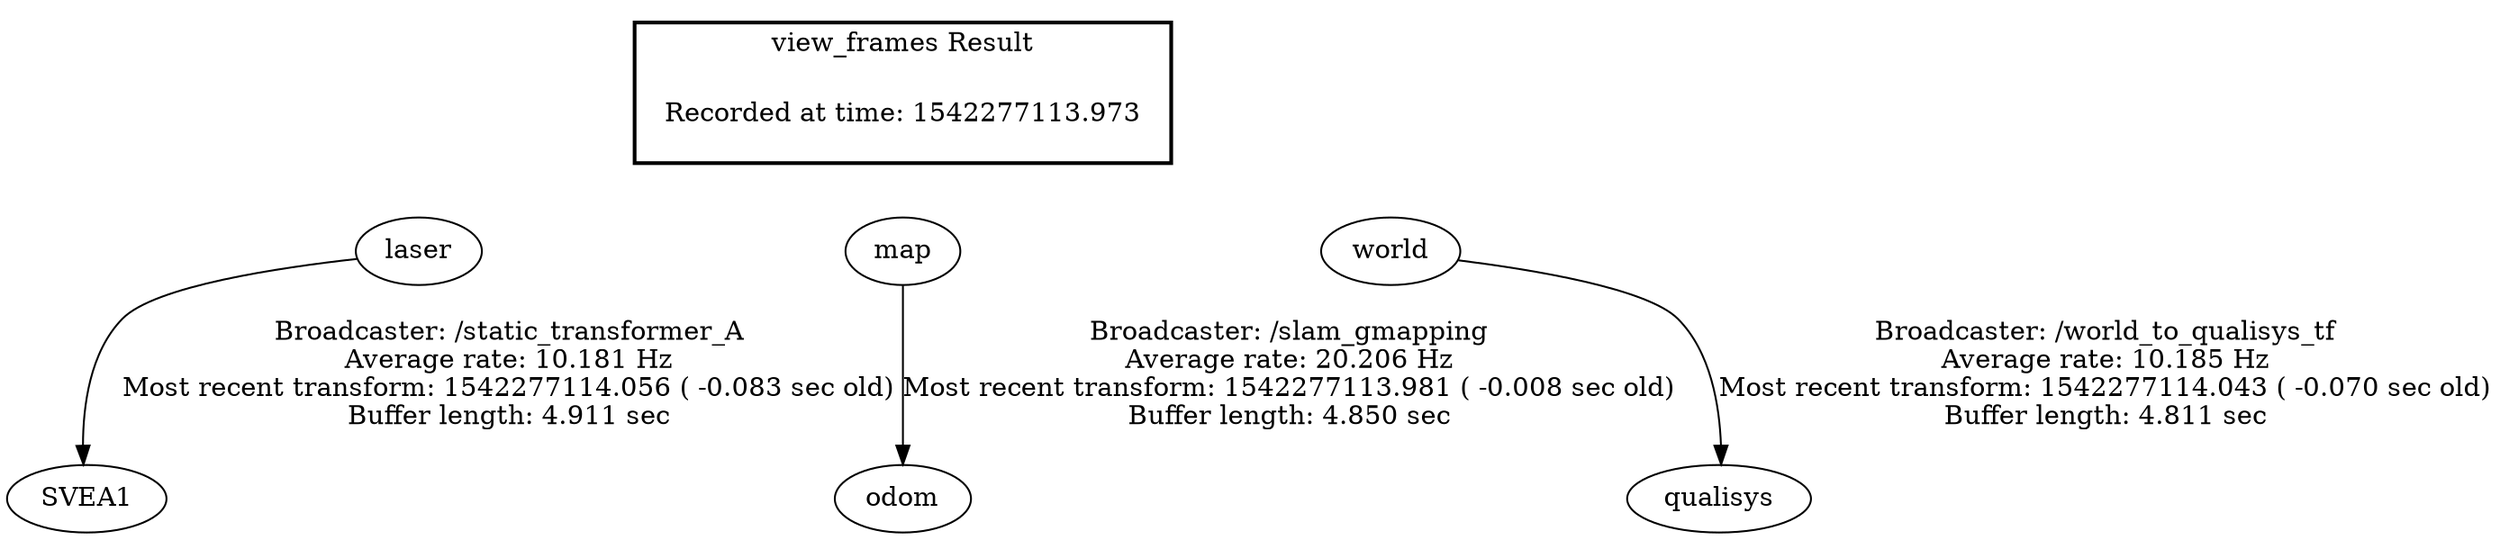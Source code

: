 digraph G {
"laser" -> "SVEA1"[label="Broadcaster: /static_transformer_A\nAverage rate: 10.181 Hz\nMost recent transform: 1542277114.056 ( -0.083 sec old)\nBuffer length: 4.911 sec\n"];
"map" -> "odom"[label="Broadcaster: /slam_gmapping\nAverage rate: 20.206 Hz\nMost recent transform: 1542277113.981 ( -0.008 sec old)\nBuffer length: 4.850 sec\n"];
"world" -> "qualisys"[label="Broadcaster: /world_to_qualisys_tf\nAverage rate: 10.185 Hz\nMost recent transform: 1542277114.043 ( -0.070 sec old)\nBuffer length: 4.811 sec\n"];
edge [style=invis];
 subgraph cluster_legend { style=bold; color=black; label ="view_frames Result";
"Recorded at time: 1542277113.973"[ shape=plaintext ] ;
 }->"laser";
edge [style=invis];
 subgraph cluster_legend { style=bold; color=black; label ="view_frames Result";
"Recorded at time: 1542277113.973"[ shape=plaintext ] ;
 }->"map";
edge [style=invis];
 subgraph cluster_legend { style=bold; color=black; label ="view_frames Result";
"Recorded at time: 1542277113.973"[ shape=plaintext ] ;
 }->"world";
}